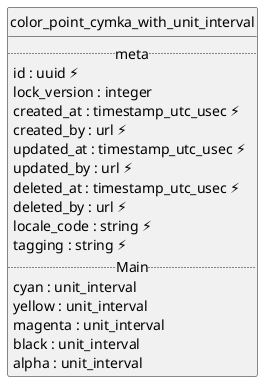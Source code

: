 @startuml uml
skinparam monochrome true
skinparam linetype ortho
hide circle

entity color_point_cymka_with_unit_interval {
  .. meta ..
  id : uuid ⚡
  lock_version : integer
  created_at : timestamp_utc_usec ⚡
  created_by : url ⚡
  updated_at : timestamp_utc_usec ⚡
  updated_by : url ⚡
  deleted_at : timestamp_utc_usec ⚡
  deleted_by : url ⚡
  locale_code : string ⚡
  tagging : string ⚡
  .. Main ..
  cyan : unit_interval
  yellow : unit_interval
  magenta : unit_interval
  black : unit_interval
  alpha : unit_interval
}

@enduml
